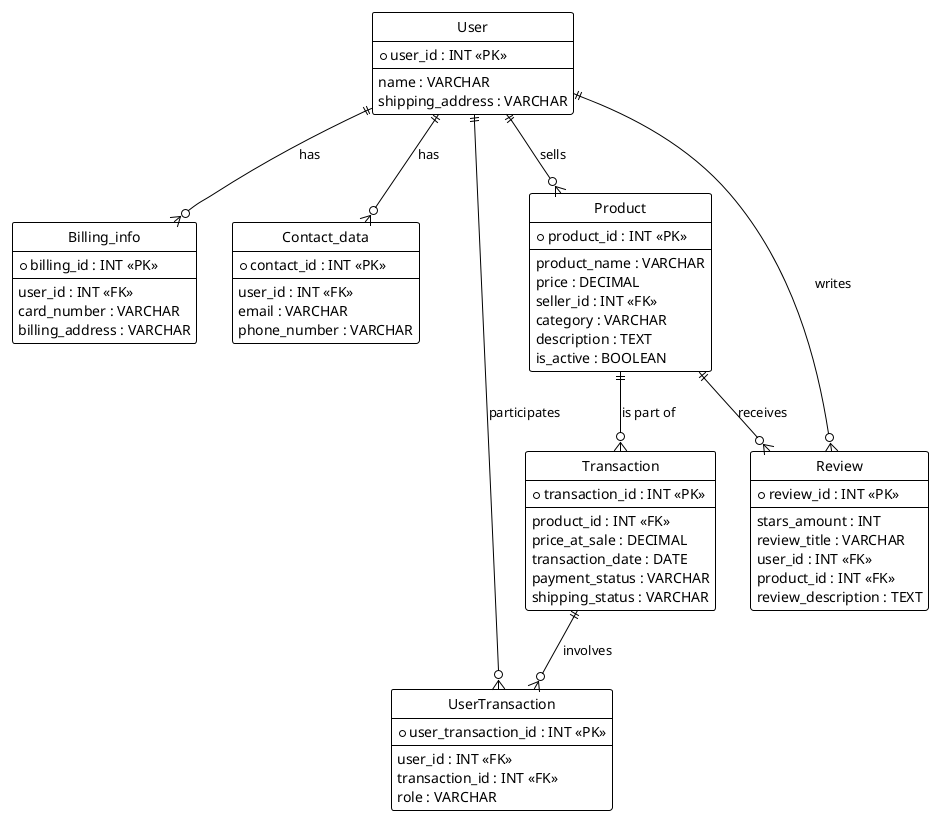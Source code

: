 @startuml
!theme plain
hide circle
hide methods
hide stereotypes

entity "User" as User {
  * user_id : INT <<PK>>
  --
  name : VARCHAR
  shipping_address : VARCHAR
}

entity "Billing_info" as Billing_info {
  * billing_id : INT <<PK>>
  --
  user_id : INT <<FK>>
  card_number : VARCHAR
  billing_address : VARCHAR
}

entity "Contact_data" as Contact_data {
  * contact_id : INT <<PK>>
  --
  user_id : INT <<FK>>
  email : VARCHAR
  phone_number : VARCHAR
}

entity "UserTransaction" as UserTransaction {
  * user_transaction_id : INT <<PK>>
  --
  user_id : INT <<FK>>
  transaction_id : INT <<FK>>
  role : VARCHAR
}

entity "Transaction" as Transaction {
  * transaction_id : INT <<PK>>
  --
  product_id : INT <<FK>>
  price_at_sale : DECIMAL
  transaction_date : DATE
  payment_status : VARCHAR
  shipping_status : VARCHAR
}

entity "Product" as Product {
  * product_id : INT <<PK>>
  --
  product_name : VARCHAR
  price : DECIMAL
  seller_id : INT <<FK>>
  category : VARCHAR
  description : TEXT
  is_active : BOOLEAN
}

entity "Review" as Review {
  * review_id : INT <<PK>>
  --
  stars_amount : INT
  review_title : VARCHAR
  user_id : INT <<FK>>
  product_id : INT <<FK>>
  review_description : TEXT
}

' ======================
' Relationships (Crow’s Foot style)
' ======================
User ||--o{ Billing_info : has
User ||--o{ Contact_data : has
User ||--o{ UserTransaction : participates
Transaction ||--o{ UserTransaction : involves
User ||--o{ Product : sells
Product ||--o{ Review : receives
User ||--o{ Review : writes
Product ||--o{ Transaction : is part of
@enduml
